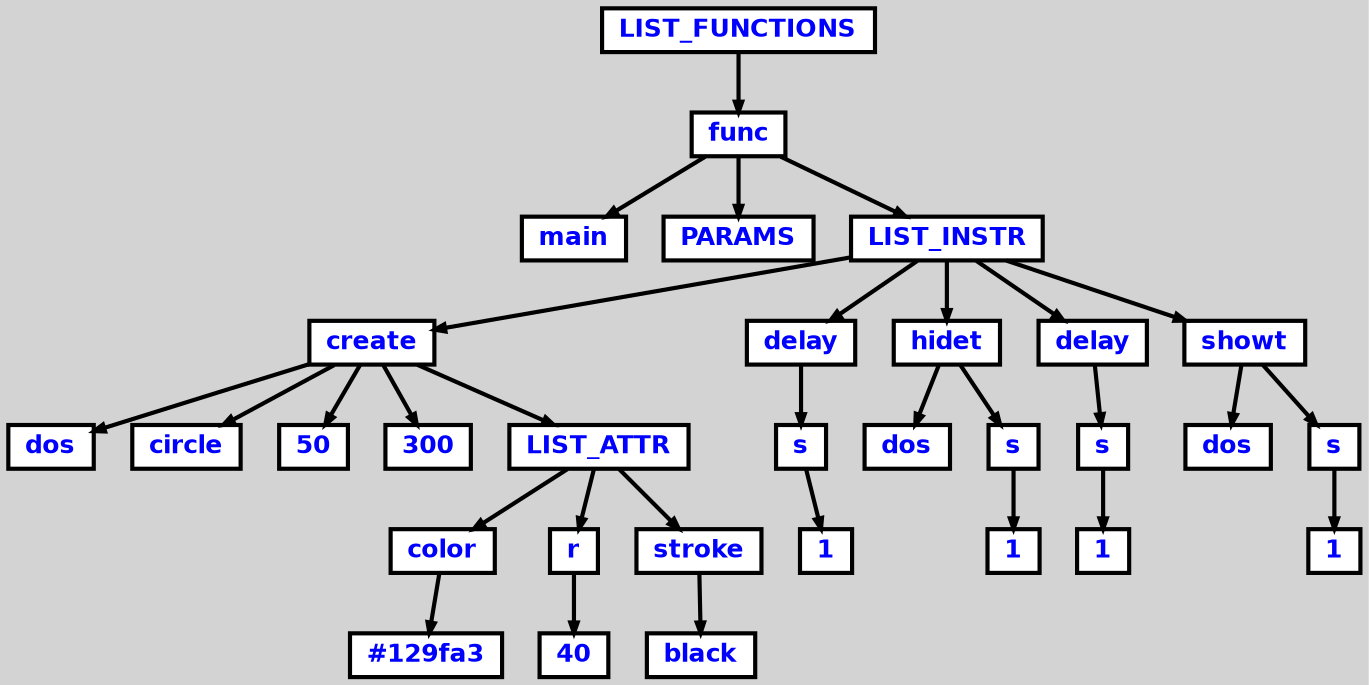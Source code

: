 digraph {

	ordering=out;
	ranksep=.4;
	bgcolor="lightgrey"; node [shape=box, fixedsize=false, fontsize=12, fontname="Helvetica-bold", fontcolor="blue"
		width=.25, height=.25, color="black", fillcolor="white", style="filled, solid, bold"];
	edge [arrowsize=.5, color="black", style="bold"]

  n0 [label="LIST_FUNCTIONS"];
  n1 [label="func"];
  n1 [label="func"];
  n2 [label="main"];
  n3 [label="PARAMS"];
  n4 [label="LIST_INSTR"];
  n4 [label="LIST_INSTR"];
  n5 [label="create"];
  n5 [label="create"];
  n6 [label="dos"];
  n7 [label="circle"];
  n8 [label="50"];
  n9 [label="300"];
  n10 [label="LIST_ATTR"];
  n10 [label="LIST_ATTR"];
  n11 [label="color"];
  n11 [label="color"];
  n12 [label="#129fa3"];
  n13 [label="r"];
  n13 [label="r"];
  n14 [label="40"];
  n15 [label="stroke"];
  n15 [label="stroke"];
  n16 [label="black"];
  n17 [label="delay"];
  n17 [label="delay"];
  n18 [label="s"];
  n18 [label="s"];
  n19 [label="1"];
  n20 [label="hidet"];
  n20 [label="hidet"];
  n21 [label="dos"];
  n22 [label="s"];
  n22 [label="s"];
  n23 [label="1"];
  n24 [label="delay"];
  n24 [label="delay"];
  n25 [label="s"];
  n25 [label="s"];
  n26 [label="1"];
  n27 [label="showt"];
  n27 [label="showt"];
  n28 [label="dos"];
  n29 [label="s"];
  n29 [label="s"];
  n30 [label="1"];

  n0 -> n1 // "LIST_FUNCTIONS" -> "func"
  n1 -> n2 // "func" -> "main"
  n1 -> n3 // "func" -> "PARAMS"
  n1 -> n4 // "func" -> "LIST_INSTR"
  n4 -> n5 // "LIST_INSTR" -> "create"
  n5 -> n6 // "create" -> "dos"
  n5 -> n7 // "create" -> "circle"
  n5 -> n8 // "create" -> "50"
  n5 -> n9 // "create" -> "300"
  n5 -> n10 // "create" -> "LIST_ATTR"
  n10 -> n11 // "LIST_ATTR" -> "color"
  n11 -> n12 // "color" -> "#129fa3"
  n10 -> n13 // "LIST_ATTR" -> "r"
  n13 -> n14 // "r" -> "40"
  n10 -> n15 // "LIST_ATTR" -> "stroke"
  n15 -> n16 // "stroke" -> "black"
  n4 -> n17 // "LIST_INSTR" -> "delay"
  n17 -> n18 // "delay" -> "s"
  n18 -> n19 // "s" -> "1"
  n4 -> n20 // "LIST_INSTR" -> "hidet"
  n20 -> n21 // "hidet" -> "dos"
  n20 -> n22 // "hidet" -> "s"
  n22 -> n23 // "s" -> "1"
  n4 -> n24 // "LIST_INSTR" -> "delay"
  n24 -> n25 // "delay" -> "s"
  n25 -> n26 // "s" -> "1"
  n4 -> n27 // "LIST_INSTR" -> "showt"
  n27 -> n28 // "showt" -> "dos"
  n27 -> n29 // "showt" -> "s"
  n29 -> n30 // "s" -> "1"

}
